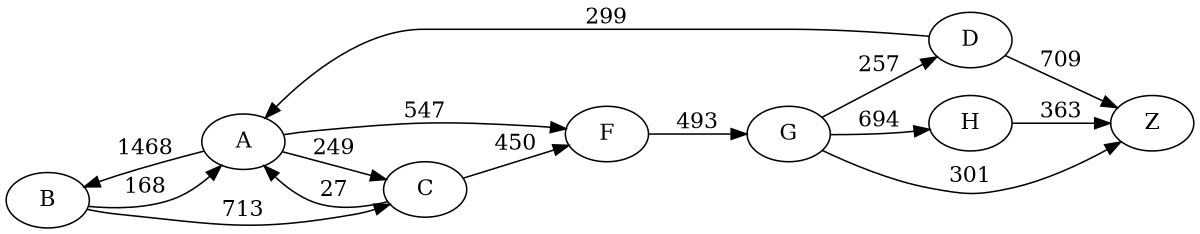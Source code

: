 digraph G {
	rankdir=LR size="8,5"
	B
	A
	B -> A [label=168]
	B
	C
	B -> C [label=713]
	A
	C
	A -> C [label=249]
	A
	F
	A -> F [label=547]
	A
	B
	A -> B [label=1468]
	C
	F
	C -> F [label=450]
	C
	A
	C -> A [label=27]
	F
	G
	F -> G [label=493]
	G
	D
	G -> D [label=257]
	G
	H
	G -> H [label=694]
	G
	Z
	G -> Z [label=301]
	D
	Z
	D -> Z [label=709]
	D
	A
	D -> A [label=299]
	H
	Z
	H -> Z [label=363]
}
